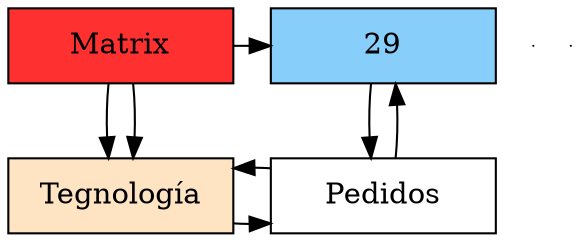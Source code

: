 digraph Sparce_Matrix {
node [shape=box]
MT[label="Matrix",width=1.5,style=filled,fillcolor=firebrick1,group=1];
e0[ shape = point, width = 0 ];
e1[ shape = point, width = 0 ];
V0[label="Tegnología"width = 1.5 style = filled, fillcolor = bisque1, group = 1];
MT->V0
H0[label="29"width = 1.5 style = filled, fillcolor = lightskyblue, group =2];
MT->V0
MT->H0
{rank=same; MT;H0;}
"0xc0001d4630"[label="Pedidos" width=1.5,group=2];
V0->"0xc0001d4630"
"0xc0001d4630"->V0
{rank=same V0;"0xc0001d4630";}
H0->"0xc0001d4630"
"0xc0001d4630"->H0

}